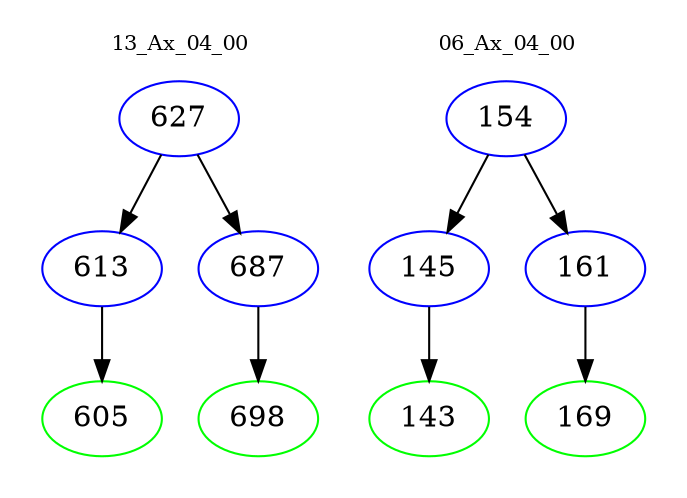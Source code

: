 digraph{
subgraph cluster_0 {
color = white
label = "13_Ax_04_00";
fontsize=10;
T0_627 [label="627", color="blue"]
T0_627 -> T0_613 [color="black"]
T0_613 [label="613", color="blue"]
T0_613 -> T0_605 [color="black"]
T0_605 [label="605", color="green"]
T0_627 -> T0_687 [color="black"]
T0_687 [label="687", color="blue"]
T0_687 -> T0_698 [color="black"]
T0_698 [label="698", color="green"]
}
subgraph cluster_1 {
color = white
label = "06_Ax_04_00";
fontsize=10;
T1_154 [label="154", color="blue"]
T1_154 -> T1_145 [color="black"]
T1_145 [label="145", color="blue"]
T1_145 -> T1_143 [color="black"]
T1_143 [label="143", color="green"]
T1_154 -> T1_161 [color="black"]
T1_161 [label="161", color="blue"]
T1_161 -> T1_169 [color="black"]
T1_169 [label="169", color="green"]
}
}
